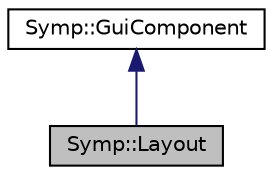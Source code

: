 digraph "Symp::Layout"
{
  edge [fontname="Helvetica",fontsize="10",labelfontname="Helvetica",labelfontsize="10"];
  node [fontname="Helvetica",fontsize="10",shape=record];
  Node1 [label="Symp::Layout",height=0.2,width=0.4,color="black", fillcolor="grey75", style="filled" fontcolor="black"];
  Node2 -> Node1 [dir="back",color="midnightblue",fontsize="10",style="solid",fontname="Helvetica"];
  Node2 [label="Symp::GuiComponent",height=0.2,width=0.4,color="black", fillcolor="white", style="filled",URL="$class_symp_1_1_gui_component.html",tooltip="GuiComponent facade for the creation of Menu graphical entities The GuiComponent class implements a f..."];
}
